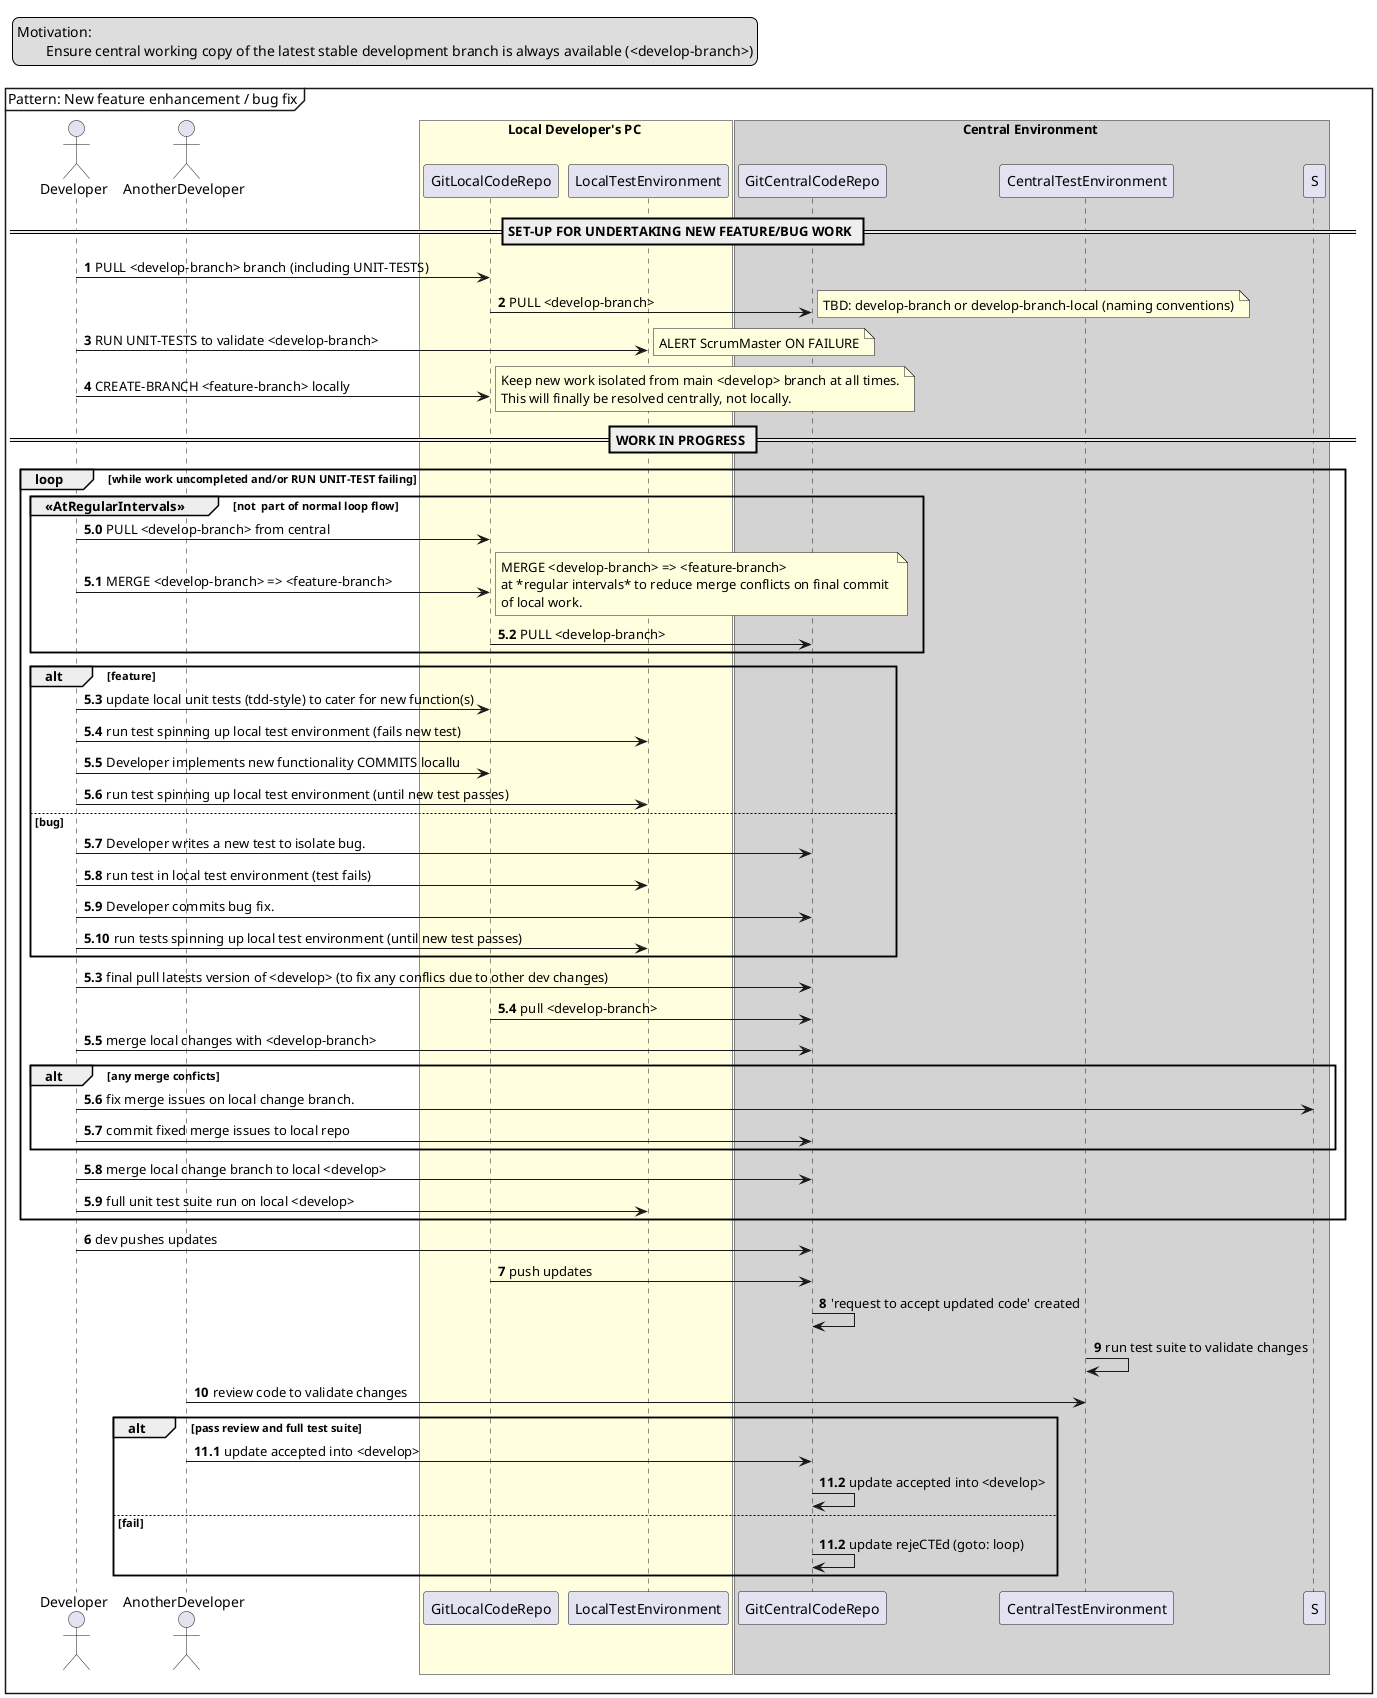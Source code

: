@startuml seq-dev

skinparam responseMessageBelowArrow true

mainframe Pattern: New feature enhancement / bug fix

legend top left
Motivation: 
	Ensure central working copy of the latest stable development branch is always available (<develop-branch>)
end legend

actor Developer as DEV
actor AnotherDeveloper as ANDEV

box Local Developer's PC #LightYellow
    participant GitLocalCodeRepo as GLCR
	participant LocalTestEnvironment as LTE
end box

box Central Environment #LightGray
participant GitCentralCodeRepo as GC
participant CentralTestEnvironment as CTE

autonumber 0
autonumber inc A

== SET-UP FOR UNDERTAKING NEW FEATURE/BUG WORK ==
DEV -> GLCR: PULL <develop-branch> branch (including UNIT-TESTS)
GLCR -> GC: PULL <develop-branch>

'TBD
note right
	TBD: develop-branch or develop-branch-local (naming conventions)
end note

DEV -> LTE: RUN UNIT-TESTS to validate <develop-branch>
	note right
	ALERT ScrumMaster ON FAILURE
	end note

DEV -> GLCR: CREATE-BRANCH <feature-branch> locally
	note right
	Keep new work isolated from main <develop> branch at all times.
	This will finally be resolved centrally, not locally.
	end note

== WORK IN PROGRESS ==
loop while work uncompleted and/or RUN UNIT-TEST failing
	group <<AtRegularIntervals>> [not  part of normal loop flow]
		autonumber 5.0
		DEV -> GLCR: PULL <develop-branch> from central
		DEV -> GLCR: MERGE <develop-branch> => <feature-branch>
			note right
				MERGE <develop-branch> => <feature-branch>
				at *regular intervals* to reduce merge conflicts on final commit 
				of local work.
			end note
		GLCR ->  GC: PULL <develop-branch>
	end

	alt feature
		DEV -> GLCR: update local unit tests (tdd-style) to cater for new function(s)
		DEV -> LTE: run test spinning up local test environment (fails new test)
		DEV -> GLCR: Developer implements new functionality COMMITS locallu
		DEV -> LTE: run test spinning up local test environment (until new test passes)

	else bug
		DEV -> GC: Developer writes a new test to isolate bug.
		DEV -> LTE: run test in local test environment (test fails)
		DEV -> GC: Developer commits bug fix.
		DEV -> LTE: run tests spinning up local test environment (until new test passes)
	end

	autonumber 5.3

	DEV -> GC: final pull latests version of <develop> (to fix any conflics due to other dev changes)
	GLCR -> GC: pull <develop-branch>
	DEV -> GC: merge local changes with <develop-branch>
	alt any merge conficts
		DEV -> S: fix merge issues on local change branch.
		DEV -> GC: commit fixed merge issues to local repo
	end

	DEV -> GC: merge local change branch to local <develop>
	DEV -> LTE: full unit test suite run on local <develop>
end

autonumber 6
DEV -> GC: dev pushes updates
GLCR  -> GC: push updates
GC  -> GC: 'request to accept updated code' created

CTE -> CTE: run test suite to validate changes
ANDEV -> CTE: review code to validate changes

alt pass review and full test suite
	autonumber 11.1
	ANDEV -> GC: update accepted into <develop>
	GC -> GC: update accepted into <develop>
else fail
	autonumber 11.2
	GC -> GC: update rejeCTEd (goto: loop)
end

@enduml
